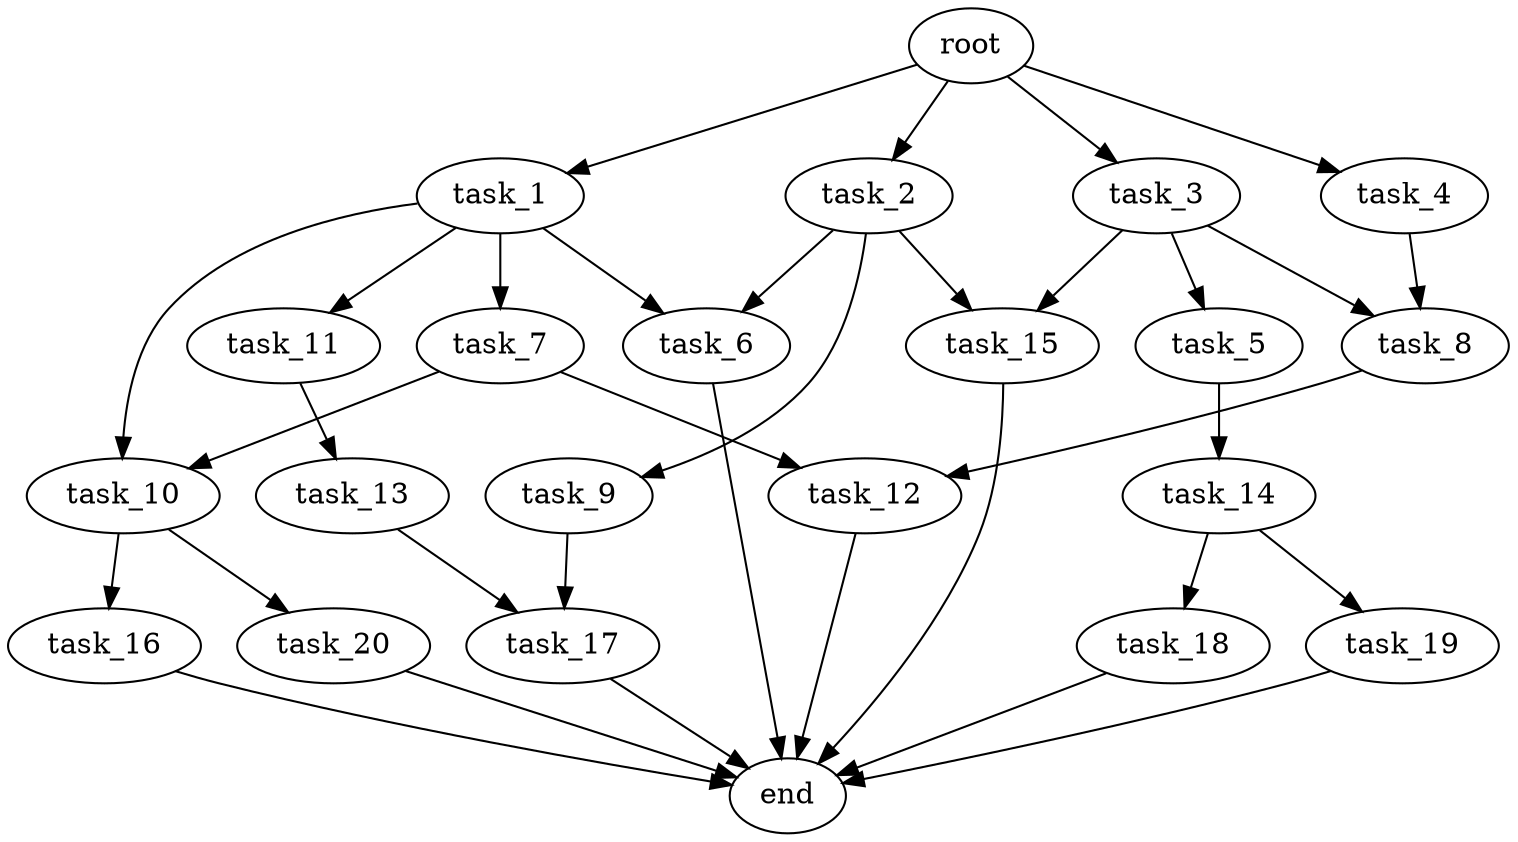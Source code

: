 digraph G {
  root [size="0.000000e+00"];
  task_1 [size="8.970417e+09"];
  task_2 [size="2.033087e+08"];
  task_3 [size="8.174042e+09"];
  task_4 [size="3.031246e+09"];
  task_5 [size="2.804186e+09"];
  task_6 [size="4.916701e+09"];
  task_7 [size="6.962132e+09"];
  task_8 [size="9.830757e+08"];
  task_9 [size="8.689131e+09"];
  task_10 [size="1.344721e+09"];
  task_11 [size="9.742220e+09"];
  task_12 [size="4.431663e+09"];
  task_13 [size="8.258407e+09"];
  task_14 [size="2.694930e+09"];
  task_15 [size="4.168311e+09"];
  task_16 [size="6.455903e+09"];
  task_17 [size="1.880169e+09"];
  task_18 [size="2.114694e+09"];
  task_19 [size="8.239870e+09"];
  task_20 [size="7.409707e+09"];
  end [size="0.000000e+00"];

  root -> task_1 [size="1.000000e-12"];
  root -> task_2 [size="1.000000e-12"];
  root -> task_3 [size="1.000000e-12"];
  root -> task_4 [size="1.000000e-12"];
  task_1 -> task_6 [size="2.458350e+08"];
  task_1 -> task_7 [size="6.962132e+08"];
  task_1 -> task_10 [size="6.723604e+07"];
  task_1 -> task_11 [size="9.742220e+08"];
  task_2 -> task_6 [size="2.458350e+08"];
  task_2 -> task_9 [size="8.689131e+08"];
  task_2 -> task_15 [size="2.084155e+08"];
  task_3 -> task_5 [size="2.804186e+08"];
  task_3 -> task_8 [size="4.915378e+07"];
  task_3 -> task_15 [size="2.084155e+08"];
  task_4 -> task_8 [size="4.915378e+07"];
  task_5 -> task_14 [size="2.694930e+08"];
  task_6 -> end [size="1.000000e-12"];
  task_7 -> task_10 [size="6.723604e+07"];
  task_7 -> task_12 [size="2.215832e+08"];
  task_8 -> task_12 [size="2.215832e+08"];
  task_9 -> task_17 [size="9.400845e+07"];
  task_10 -> task_16 [size="6.455903e+08"];
  task_10 -> task_20 [size="7.409707e+08"];
  task_11 -> task_13 [size="8.258407e+08"];
  task_12 -> end [size="1.000000e-12"];
  task_13 -> task_17 [size="9.400845e+07"];
  task_14 -> task_18 [size="2.114694e+08"];
  task_14 -> task_19 [size="8.239870e+08"];
  task_15 -> end [size="1.000000e-12"];
  task_16 -> end [size="1.000000e-12"];
  task_17 -> end [size="1.000000e-12"];
  task_18 -> end [size="1.000000e-12"];
  task_19 -> end [size="1.000000e-12"];
  task_20 -> end [size="1.000000e-12"];
}
